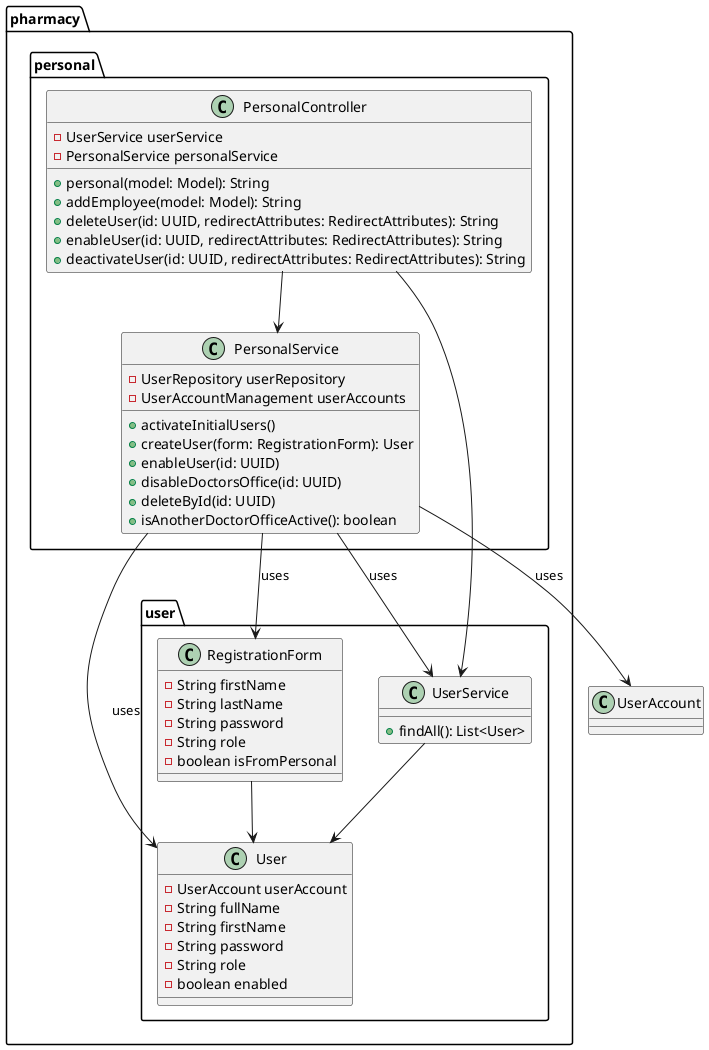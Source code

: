 @startuml

package pharmacy.personal {

  class PersonalService {
      - UserRepository userRepository
      - UserAccountManagement userAccounts
      + activateInitialUsers()
      + createUser(form: RegistrationForm): User
      + enableUser(id: UUID)
      + disableDoctorsOffice(id: UUID)
      + deleteById(id: UUID)
      + isAnotherDoctorOfficeActive(): boolean
  }

  class PersonalController {
    - UserService userService
    - PersonalService personalService
    + personal(model: Model): String
    + addEmployee(model: Model): String
    + deleteUser(id: UUID, redirectAttributes: RedirectAttributes): String
    + enableUser(id: UUID, redirectAttributes: RedirectAttributes): String
    + deactivateUser(id: UUID, redirectAttributes: RedirectAttributes): String
  }
}

package pharmacy.user {

  class RegistrationForm {
    - String firstName
    - String lastName
    - String password
    - String role
    - boolean isFromPersonal
  }

  class User {
    - UserAccount userAccount
    - String fullName
    - String firstName
    - String password
    - String role
    - boolean enabled
  }

  class UserService {
    + findAll(): List<User>
  }
}

PersonalService --> User : uses
PersonalService --> UserService : uses
PersonalService --> RegistrationForm : uses
PersonalService --> UserAccount : uses

PersonalController --> PersonalService
PersonalController --> UserService

RegistrationForm --> User
UserService --> User

@enduml
